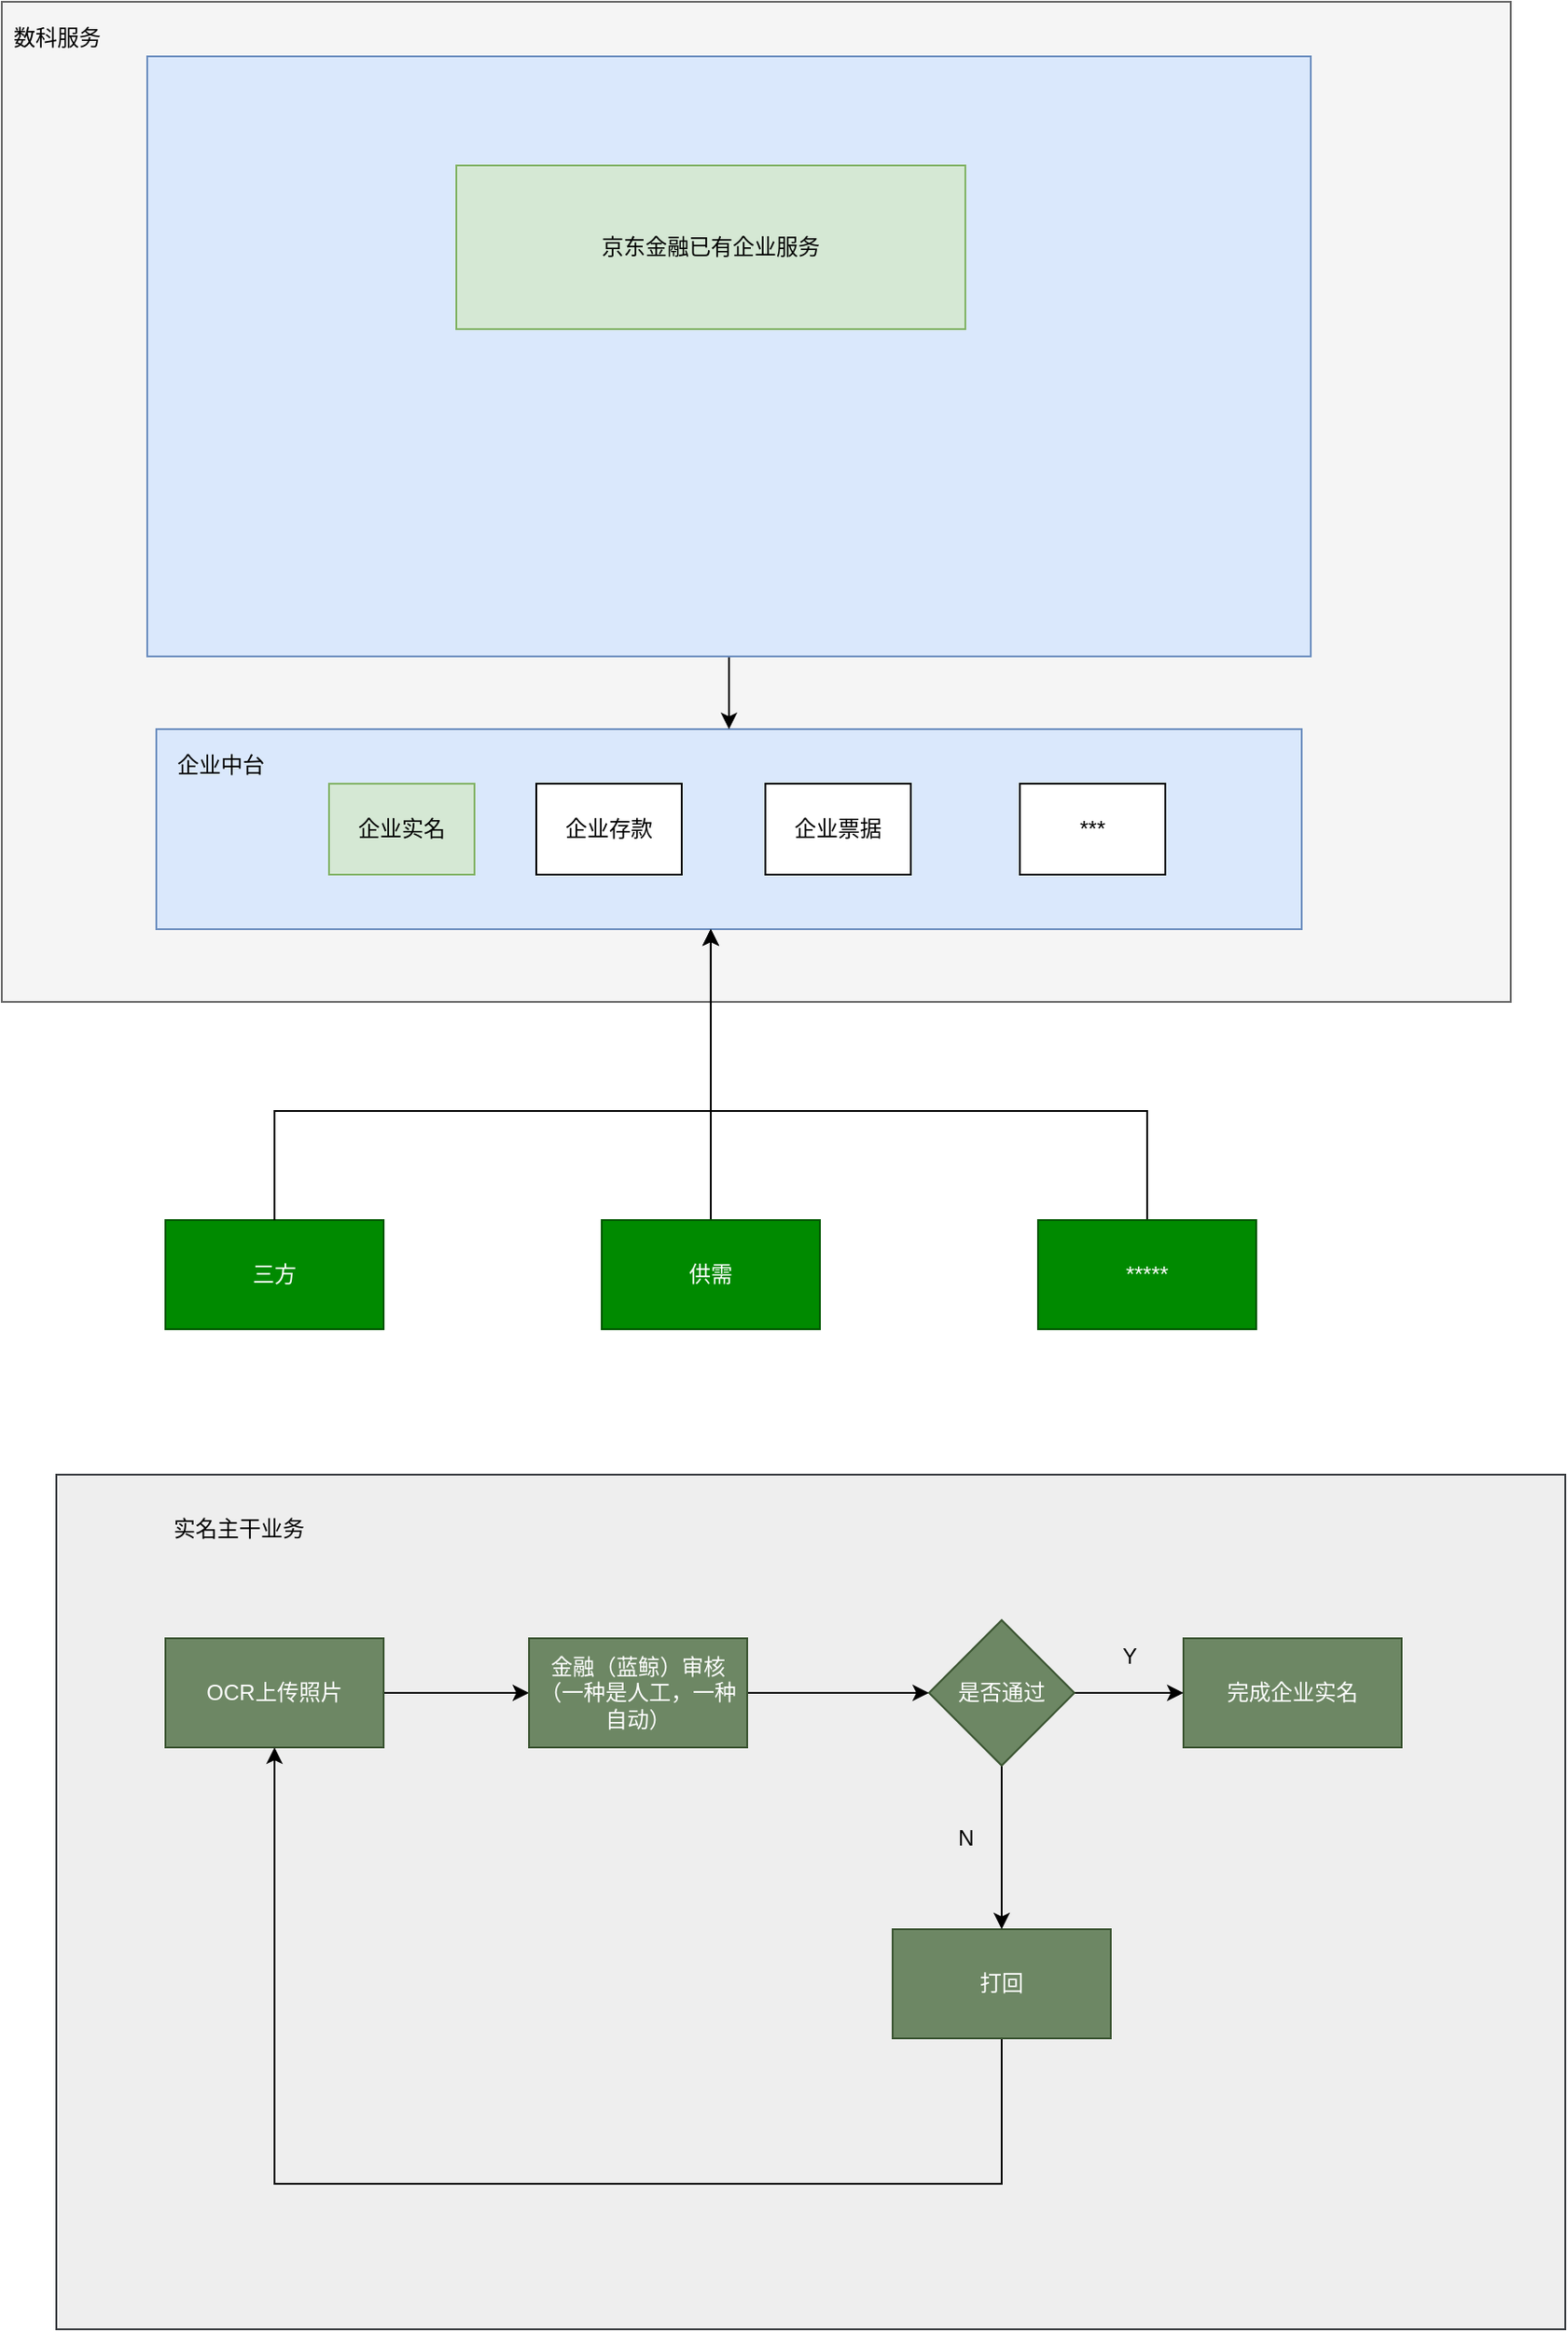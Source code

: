 <mxfile version="14.6.1" type="github">
  <diagram id="aJE0ZCba9fngmLQNZbVi" name="企业中台">
    <mxGraphModel dx="1052" dy="586" grid="1" gridSize="10" guides="1" tooltips="1" connect="1" arrows="1" fold="1" page="1" pageScale="1" pageWidth="827" pageHeight="1169" math="0" shadow="0">
      <root>
        <mxCell id="0" />
        <mxCell id="1" parent="0" />
        <mxCell id="BeReysdKCa9xoEzLnHCb-46" value="" style="rounded=0;whiteSpace=wrap;html=1;fillColor=#eeeeee;strokeColor=#36393d;" vertex="1" parent="1">
          <mxGeometry x="70" y="820" width="830" height="470" as="geometry" />
        </mxCell>
        <mxCell id="BeReysdKCa9xoEzLnHCb-38" value="" style="rounded=0;whiteSpace=wrap;html=1;fillColor=#f5f5f5;strokeColor=#666666;fontColor=#333333;" vertex="1" parent="1">
          <mxGeometry x="40" y="10" width="830" height="550" as="geometry" />
        </mxCell>
        <mxCell id="BeReysdKCa9xoEzLnHCb-6" value="" style="rounded=0;whiteSpace=wrap;html=1;fillColor=#dae8fc;strokeColor=#6c8ebf;" vertex="1" parent="1">
          <mxGeometry x="125" y="410" width="630" height="110" as="geometry" />
        </mxCell>
        <mxCell id="BeReysdKCa9xoEzLnHCb-5" value="" style="rounded=0;whiteSpace=wrap;html=1;" vertex="1" parent="1">
          <mxGeometry x="140" y="220" width="600" height="140" as="geometry" />
        </mxCell>
        <mxCell id="BeReysdKCa9xoEzLnHCb-15" value="" style="edgeStyle=orthogonalEdgeStyle;rounded=0;orthogonalLoop=1;jettySize=auto;html=1;" edge="1" parent="1" source="BeReysdKCa9xoEzLnHCb-2" target="BeReysdKCa9xoEzLnHCb-6">
          <mxGeometry relative="1" as="geometry" />
        </mxCell>
        <mxCell id="BeReysdKCa9xoEzLnHCb-2" value="" style="rounded=0;whiteSpace=wrap;html=1;fillColor=#dae8fc;strokeColor=#6c8ebf;" vertex="1" parent="1">
          <mxGeometry x="120" y="40" width="640" height="330" as="geometry" />
        </mxCell>
        <mxCell id="BeReysdKCa9xoEzLnHCb-1" value="京东金融已有企业服务" style="rounded=0;whiteSpace=wrap;html=1;fillColor=#d5e8d4;strokeColor=#82b366;" vertex="1" parent="1">
          <mxGeometry x="290" y="100" width="280" height="90" as="geometry" />
        </mxCell>
        <mxCell id="BeReysdKCa9xoEzLnHCb-3" value="数科服务" style="text;html=1;align=center;verticalAlign=middle;resizable=0;points=[];autosize=1;strokeColor=none;" vertex="1" parent="1">
          <mxGeometry x="40" y="20" width="60" height="20" as="geometry" />
        </mxCell>
        <mxCell id="BeReysdKCa9xoEzLnHCb-4" value="企业实名" style="rounded=0;whiteSpace=wrap;html=1;fillColor=#d5e8d4;strokeColor=#82b366;" vertex="1" parent="1">
          <mxGeometry x="220" y="440" width="80" height="50" as="geometry" />
        </mxCell>
        <mxCell id="BeReysdKCa9xoEzLnHCb-9" value="企业中台" style="text;html=1;align=center;verticalAlign=middle;resizable=0;points=[];autosize=1;strokeColor=none;" vertex="1" parent="1">
          <mxGeometry x="130" y="420" width="60" height="20" as="geometry" />
        </mxCell>
        <mxCell id="BeReysdKCa9xoEzLnHCb-10" value="企业存款" style="rounded=0;whiteSpace=wrap;html=1;" vertex="1" parent="1">
          <mxGeometry x="334" y="440" width="80" height="50" as="geometry" />
        </mxCell>
        <mxCell id="BeReysdKCa9xoEzLnHCb-11" value="企业票据" style="rounded=0;whiteSpace=wrap;html=1;" vertex="1" parent="1">
          <mxGeometry x="460" y="440" width="80" height="50" as="geometry" />
        </mxCell>
        <mxCell id="BeReysdKCa9xoEzLnHCb-13" value="***" style="rounded=0;whiteSpace=wrap;html=1;" vertex="1" parent="1">
          <mxGeometry x="600" y="440" width="80" height="50" as="geometry" />
        </mxCell>
        <mxCell id="BeReysdKCa9xoEzLnHCb-20" value="" style="edgeStyle=orthogonalEdgeStyle;rounded=0;orthogonalLoop=1;jettySize=auto;html=1;" edge="1" parent="1" source="BeReysdKCa9xoEzLnHCb-18" target="BeReysdKCa9xoEzLnHCb-19">
          <mxGeometry relative="1" as="geometry" />
        </mxCell>
        <mxCell id="BeReysdKCa9xoEzLnHCb-18" value="OCR上传照片" style="rounded=0;whiteSpace=wrap;html=1;fillColor=#6d8764;strokeColor=#3A5431;fontColor=#ffffff;" vertex="1" parent="1">
          <mxGeometry x="130" y="910" width="120" height="60" as="geometry" />
        </mxCell>
        <mxCell id="BeReysdKCa9xoEzLnHCb-22" value="" style="edgeStyle=orthogonalEdgeStyle;rounded=0;orthogonalLoop=1;jettySize=auto;html=1;entryX=0;entryY=0.5;entryDx=0;entryDy=0;" edge="1" parent="1" source="BeReysdKCa9xoEzLnHCb-19" target="BeReysdKCa9xoEzLnHCb-39">
          <mxGeometry relative="1" as="geometry" />
        </mxCell>
        <mxCell id="BeReysdKCa9xoEzLnHCb-19" value="金融（蓝鲸）审核（一种是人工，一种自动）" style="rounded=0;whiteSpace=wrap;html=1;fillColor=#6d8764;strokeColor=#3A5431;fontColor=#ffffff;" vertex="1" parent="1">
          <mxGeometry x="330" y="910" width="120" height="60" as="geometry" />
        </mxCell>
        <mxCell id="BeReysdKCa9xoEzLnHCb-21" value="完成企业实名" style="rounded=0;whiteSpace=wrap;html=1;fillColor=#6d8764;strokeColor=#3A5431;fontColor=#ffffff;" vertex="1" parent="1">
          <mxGeometry x="690" y="910" width="120" height="60" as="geometry" />
        </mxCell>
        <mxCell id="BeReysdKCa9xoEzLnHCb-27" style="edgeStyle=orthogonalEdgeStyle;rounded=0;orthogonalLoop=1;jettySize=auto;html=1;" edge="1" parent="1" source="BeReysdKCa9xoEzLnHCb-25" target="BeReysdKCa9xoEzLnHCb-18">
          <mxGeometry relative="1" as="geometry">
            <Array as="points">
              <mxPoint x="590" y="1210" />
              <mxPoint x="190" y="1210" />
            </Array>
          </mxGeometry>
        </mxCell>
        <mxCell id="BeReysdKCa9xoEzLnHCb-25" value="打回" style="rounded=0;whiteSpace=wrap;html=1;fillColor=#6d8764;strokeColor=#3A5431;fontColor=#ffffff;" vertex="1" parent="1">
          <mxGeometry x="530" y="1070" width="120" height="60" as="geometry" />
        </mxCell>
        <mxCell id="BeReysdKCa9xoEzLnHCb-28" value="三方" style="rounded=0;whiteSpace=wrap;html=1;fillColor=#008a00;strokeColor=#005700;fontColor=#ffffff;" vertex="1" parent="1">
          <mxGeometry x="130" y="680" width="120" height="60" as="geometry" />
        </mxCell>
        <mxCell id="BeReysdKCa9xoEzLnHCb-32" style="edgeStyle=orthogonalEdgeStyle;rounded=0;orthogonalLoop=1;jettySize=auto;html=1;exitX=0.5;exitY=0;exitDx=0;exitDy=0;" edge="1" parent="1" source="BeReysdKCa9xoEzLnHCb-28" target="BeReysdKCa9xoEzLnHCb-6">
          <mxGeometry relative="1" as="geometry">
            <mxPoint x="470" y="550" as="targetPoint" />
            <Array as="points">
              <mxPoint x="190" y="620" />
              <mxPoint x="430" y="620" />
            </Array>
          </mxGeometry>
        </mxCell>
        <mxCell id="BeReysdKCa9xoEzLnHCb-37" style="edgeStyle=orthogonalEdgeStyle;rounded=0;orthogonalLoop=1;jettySize=auto;html=1;entryX=0.484;entryY=1;entryDx=0;entryDy=0;entryPerimeter=0;" edge="1" parent="1" source="BeReysdKCa9xoEzLnHCb-29" target="BeReysdKCa9xoEzLnHCb-6">
          <mxGeometry relative="1" as="geometry" />
        </mxCell>
        <mxCell id="BeReysdKCa9xoEzLnHCb-29" value="供需" style="rounded=0;whiteSpace=wrap;html=1;fillColor=#008a00;strokeColor=#005700;fontColor=#ffffff;" vertex="1" parent="1">
          <mxGeometry x="370" y="680" width="120" height="60" as="geometry" />
        </mxCell>
        <mxCell id="BeReysdKCa9xoEzLnHCb-34" style="edgeStyle=orthogonalEdgeStyle;rounded=0;orthogonalLoop=1;jettySize=auto;html=1;" edge="1" parent="1" source="BeReysdKCa9xoEzLnHCb-30">
          <mxGeometry relative="1" as="geometry">
            <mxPoint x="430" y="520" as="targetPoint" />
            <Array as="points">
              <mxPoint x="670" y="620" />
            </Array>
          </mxGeometry>
        </mxCell>
        <mxCell id="BeReysdKCa9xoEzLnHCb-30" value="*****" style="rounded=0;whiteSpace=wrap;html=1;fillColor=#008a00;strokeColor=#005700;fontColor=#ffffff;" vertex="1" parent="1">
          <mxGeometry x="610" y="680" width="120" height="60" as="geometry" />
        </mxCell>
        <mxCell id="BeReysdKCa9xoEzLnHCb-41" style="edgeStyle=orthogonalEdgeStyle;rounded=0;orthogonalLoop=1;jettySize=auto;html=1;" edge="1" parent="1" source="BeReysdKCa9xoEzLnHCb-39" target="BeReysdKCa9xoEzLnHCb-25">
          <mxGeometry relative="1" as="geometry" />
        </mxCell>
        <mxCell id="BeReysdKCa9xoEzLnHCb-42" style="edgeStyle=orthogonalEdgeStyle;rounded=0;orthogonalLoop=1;jettySize=auto;html=1;entryX=0;entryY=0.5;entryDx=0;entryDy=0;" edge="1" parent="1" source="BeReysdKCa9xoEzLnHCb-39" target="BeReysdKCa9xoEzLnHCb-21">
          <mxGeometry relative="1" as="geometry">
            <Array as="points">
              <mxPoint x="650" y="940" />
              <mxPoint x="650" y="940" />
            </Array>
          </mxGeometry>
        </mxCell>
        <mxCell id="BeReysdKCa9xoEzLnHCb-39" value="是否通过" style="rhombus;whiteSpace=wrap;html=1;fillColor=#6d8764;strokeColor=#3A5431;fontColor=#ffffff;" vertex="1" parent="1">
          <mxGeometry x="550" y="900" width="80" height="80" as="geometry" />
        </mxCell>
        <mxCell id="BeReysdKCa9xoEzLnHCb-43" value="Y" style="text;html=1;align=center;verticalAlign=middle;resizable=0;points=[];autosize=1;strokeColor=none;" vertex="1" parent="1">
          <mxGeometry x="650" y="910" width="20" height="20" as="geometry" />
        </mxCell>
        <mxCell id="BeReysdKCa9xoEzLnHCb-44" value="N" style="text;html=1;align=center;verticalAlign=middle;resizable=0;points=[];autosize=1;strokeColor=none;" vertex="1" parent="1">
          <mxGeometry x="560" y="1010" width="20" height="20" as="geometry" />
        </mxCell>
        <mxCell id="BeReysdKCa9xoEzLnHCb-45" value="实名主干业务" style="text;html=1;align=center;verticalAlign=middle;resizable=0;points=[];autosize=1;strokeColor=none;" vertex="1" parent="1">
          <mxGeometry x="125" y="840" width="90" height="20" as="geometry" />
        </mxCell>
      </root>
    </mxGraphModel>
  </diagram>
</mxfile>
